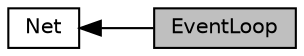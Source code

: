 digraph "EventLoop"
{
  bgcolor="transparent";
  edge [fontname="Helvetica",fontsize="10",labelfontname="Helvetica",labelfontsize="10"];
  node [fontname="Helvetica",fontsize="10",shape=box];
  rankdir=LR;
  Node1 [label="EventLoop",height=0.2,width=0.4,color="black", fillcolor="grey75", style="filled", fontcolor="black",tooltip="event loop facilities"];
  Node2 [label="Net",height=0.2,width=0.4,color="black",URL="$group__net.html",tooltip="Network module, including event loop in reactor mode and tcp server/client, etc."];
  Node2->Node1 [shape=plaintext, dir="back", style="solid"];
}
